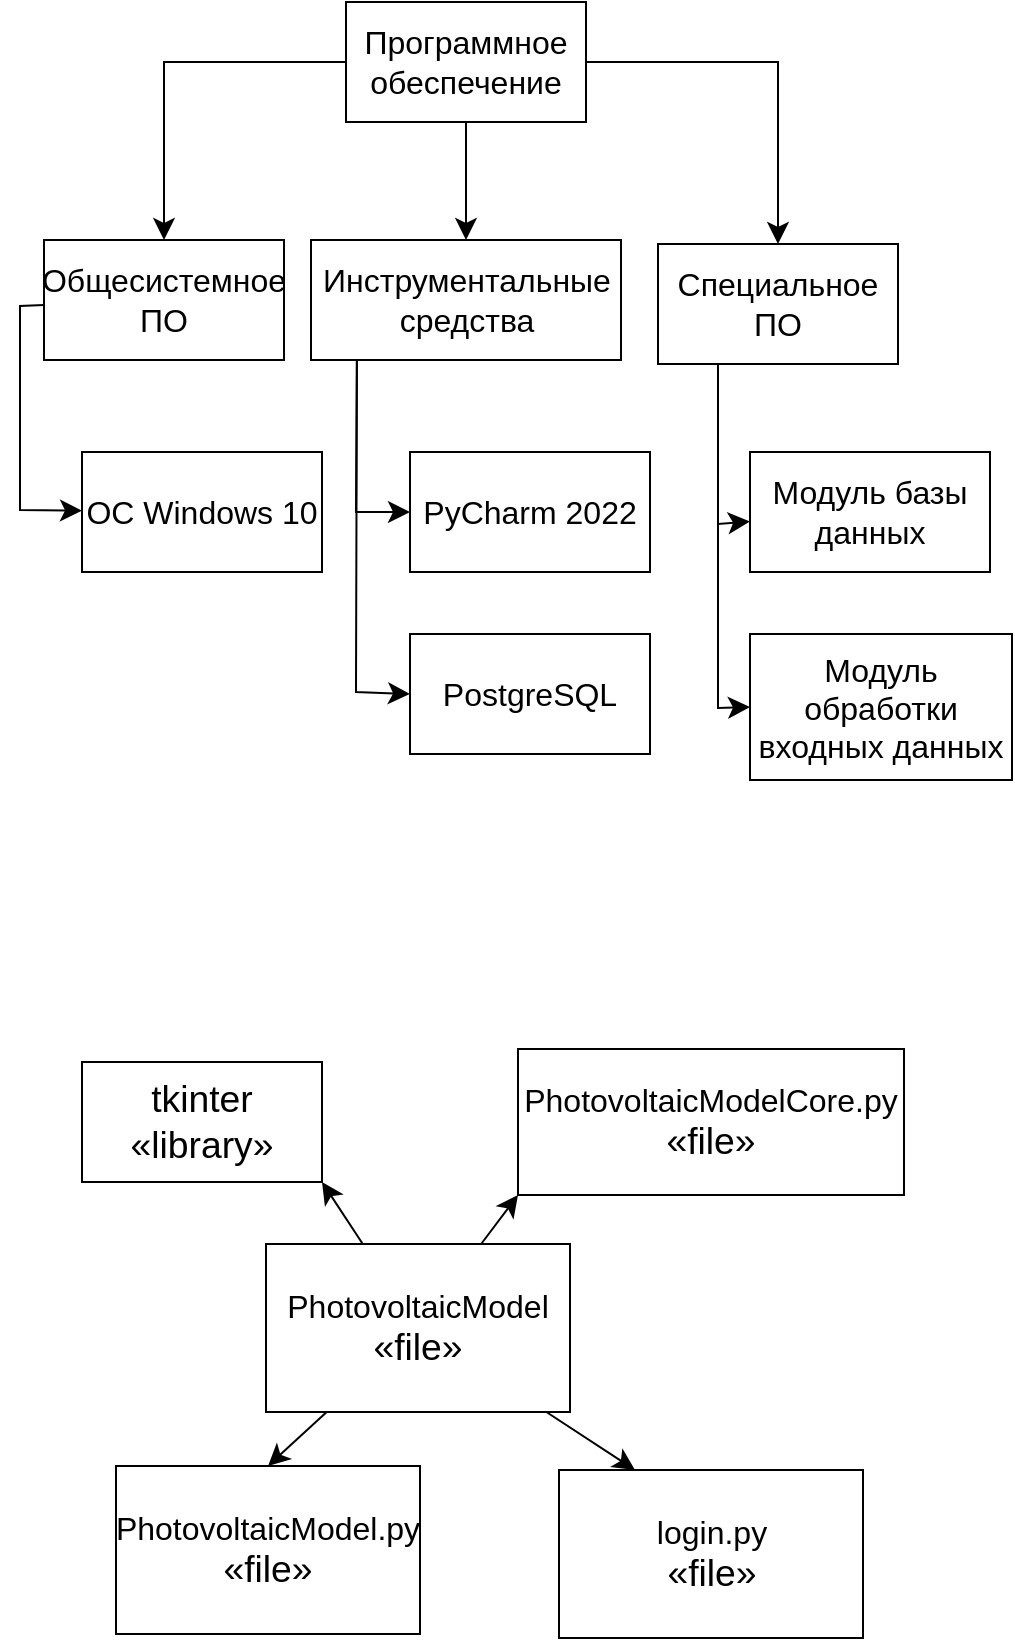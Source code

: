 <mxfile version="22.1.4" type="github">
  <diagram name="Страница — 1" id="VoEZJo4x_uYEtXxC_7kK">
    <mxGraphModel dx="480" dy="549" grid="0" gridSize="10" guides="1" tooltips="1" connect="1" arrows="1" fold="1" page="0" pageScale="1" pageWidth="827" pageHeight="1169" math="0" shadow="0">
      <root>
        <mxCell id="0" />
        <mxCell id="1" parent="0" />
        <mxCell id="uDlhfajTU3gqzJsvabU9-4" value="" style="edgeStyle=none;rounded=0;orthogonalLoop=1;jettySize=auto;html=1;fontSize=12;startSize=8;endSize=8;" edge="1" parent="1" source="uDlhfajTU3gqzJsvabU9-1" target="uDlhfajTU3gqzJsvabU9-3">
          <mxGeometry relative="1" as="geometry">
            <Array as="points">
              <mxPoint x="99" y="139" />
            </Array>
          </mxGeometry>
        </mxCell>
        <mxCell id="uDlhfajTU3gqzJsvabU9-6" value="" style="edgeStyle=none;curved=1;rounded=0;orthogonalLoop=1;jettySize=auto;html=1;fontSize=12;startSize=8;endSize=8;" edge="1" parent="1" source="uDlhfajTU3gqzJsvabU9-1" target="uDlhfajTU3gqzJsvabU9-5">
          <mxGeometry relative="1" as="geometry" />
        </mxCell>
        <mxCell id="uDlhfajTU3gqzJsvabU9-8" value="" style="edgeStyle=none;rounded=0;orthogonalLoop=1;jettySize=auto;html=1;fontSize=12;startSize=8;endSize=8;" edge="1" parent="1" source="uDlhfajTU3gqzJsvabU9-1" target="uDlhfajTU3gqzJsvabU9-7">
          <mxGeometry relative="1" as="geometry">
            <Array as="points">
              <mxPoint x="406" y="139" />
            </Array>
          </mxGeometry>
        </mxCell>
        <mxCell id="uDlhfajTU3gqzJsvabU9-1" value="Программное обеспечение" style="rounded=0;whiteSpace=wrap;html=1;fontSize=16;" vertex="1" parent="1">
          <mxGeometry x="190" y="109" width="120" height="60" as="geometry" />
        </mxCell>
        <mxCell id="uDlhfajTU3gqzJsvabU9-10" value="" style="edgeStyle=none;rounded=0;orthogonalLoop=1;jettySize=auto;html=1;fontSize=12;startSize=8;endSize=8;" edge="1" parent="1" source="uDlhfajTU3gqzJsvabU9-3" target="uDlhfajTU3gqzJsvabU9-9">
          <mxGeometry relative="1" as="geometry">
            <Array as="points">
              <mxPoint x="27" y="261" />
              <mxPoint x="27" y="363" />
            </Array>
          </mxGeometry>
        </mxCell>
        <mxCell id="uDlhfajTU3gqzJsvabU9-3" value="Общесистемное ПО" style="rounded=0;whiteSpace=wrap;html=1;fontSize=16;" vertex="1" parent="1">
          <mxGeometry x="39" y="228" width="120" height="60" as="geometry" />
        </mxCell>
        <mxCell id="uDlhfajTU3gqzJsvabU9-5" value="Инструментальные средства" style="whiteSpace=wrap;html=1;fontSize=16;rounded=0;" vertex="1" parent="1">
          <mxGeometry x="172.5" y="228" width="155" height="60" as="geometry" />
        </mxCell>
        <mxCell id="uDlhfajTU3gqzJsvabU9-7" value="Специальное ПО" style="whiteSpace=wrap;html=1;fontSize=16;rounded=0;" vertex="1" parent="1">
          <mxGeometry x="346" y="230" width="120" height="60" as="geometry" />
        </mxCell>
        <mxCell id="uDlhfajTU3gqzJsvabU9-9" value="ОС Windows 10" style="whiteSpace=wrap;html=1;fontSize=16;rounded=0;" vertex="1" parent="1">
          <mxGeometry x="58" y="334" width="120" height="60" as="geometry" />
        </mxCell>
        <mxCell id="uDlhfajTU3gqzJsvabU9-12" value="" style="endArrow=classic;html=1;rounded=0;fontSize=12;startSize=8;endSize=8;exitX=0.148;exitY=1.009;exitDx=0;exitDy=0;exitPerimeter=0;entryX=0;entryY=0.5;entryDx=0;entryDy=0;" edge="1" parent="1" source="uDlhfajTU3gqzJsvabU9-5" target="uDlhfajTU3gqzJsvabU9-13">
          <mxGeometry width="50" height="50" relative="1" as="geometry">
            <mxPoint x="202" y="306" as="sourcePoint" />
            <mxPoint x="195" y="391" as="targetPoint" />
            <Array as="points">
              <mxPoint x="195" y="364" />
            </Array>
          </mxGeometry>
        </mxCell>
        <mxCell id="uDlhfajTU3gqzJsvabU9-13" value="PyCharm 2022" style="rounded=0;whiteSpace=wrap;html=1;fontSize=16;" vertex="1" parent="1">
          <mxGeometry x="222" y="334" width="120" height="60" as="geometry" />
        </mxCell>
        <mxCell id="uDlhfajTU3gqzJsvabU9-15" value="" style="endArrow=classic;html=1;rounded=0;fontSize=12;startSize=8;endSize=8;exitX=0.148;exitY=1.007;exitDx=0;exitDy=0;exitPerimeter=0;entryX=0;entryY=0.5;entryDx=0;entryDy=0;" edge="1" parent="1" source="uDlhfajTU3gqzJsvabU9-5" target="uDlhfajTU3gqzJsvabU9-16">
          <mxGeometry width="50" height="50" relative="1" as="geometry">
            <mxPoint x="197" y="496" as="sourcePoint" />
            <mxPoint x="198" y="474" as="targetPoint" />
            <Array as="points">
              <mxPoint x="195" y="454" />
            </Array>
          </mxGeometry>
        </mxCell>
        <mxCell id="uDlhfajTU3gqzJsvabU9-16" value="PostgreSQL" style="rounded=0;whiteSpace=wrap;html=1;fontSize=16;" vertex="1" parent="1">
          <mxGeometry x="222" y="425" width="120" height="60" as="geometry" />
        </mxCell>
        <mxCell id="uDlhfajTU3gqzJsvabU9-18" value="" style="endArrow=classic;html=1;rounded=0;fontSize=12;startSize=8;endSize=8;exitX=0.25;exitY=1;exitDx=0;exitDy=0;" edge="1" parent="1" source="uDlhfajTU3gqzJsvabU9-7" target="uDlhfajTU3gqzJsvabU9-19">
          <mxGeometry width="50" height="50" relative="1" as="geometry">
            <mxPoint x="376" y="290" as="sourcePoint" />
            <mxPoint x="376" y="367" as="targetPoint" />
            <Array as="points">
              <mxPoint x="376" y="370" />
            </Array>
          </mxGeometry>
        </mxCell>
        <mxCell id="uDlhfajTU3gqzJsvabU9-19" value="Модуль базы данных" style="rounded=0;whiteSpace=wrap;html=1;fontSize=16;" vertex="1" parent="1">
          <mxGeometry x="392" y="334" width="120" height="60" as="geometry" />
        </mxCell>
        <mxCell id="uDlhfajTU3gqzJsvabU9-20" value="Модуль обработки входных данных" style="rounded=0;whiteSpace=wrap;html=1;fontSize=16;" vertex="1" parent="1">
          <mxGeometry x="392" y="425" width="131" height="73" as="geometry" />
        </mxCell>
        <mxCell id="uDlhfajTU3gqzJsvabU9-21" value="" style="endArrow=classic;html=1;rounded=0;fontSize=12;startSize=8;endSize=8;exitX=0.25;exitY=1;exitDx=0;exitDy=0;entryX=0;entryY=0.5;entryDx=0;entryDy=0;" edge="1" parent="1" source="uDlhfajTU3gqzJsvabU9-7" target="uDlhfajTU3gqzJsvabU9-20">
          <mxGeometry width="50" height="50" relative="1" as="geometry">
            <mxPoint x="331" y="554" as="sourcePoint" />
            <mxPoint x="381" y="504" as="targetPoint" />
            <Array as="points">
              <mxPoint x="376" y="462" />
            </Array>
          </mxGeometry>
        </mxCell>
        <mxCell id="uDlhfajTU3gqzJsvabU9-29" style="edgeStyle=none;curved=1;rounded=0;orthogonalLoop=1;jettySize=auto;html=1;entryX=1;entryY=1;entryDx=0;entryDy=0;fontSize=12;startSize=8;endSize=8;" edge="1" parent="1" source="uDlhfajTU3gqzJsvabU9-23" target="uDlhfajTU3gqzJsvabU9-25">
          <mxGeometry relative="1" as="geometry" />
        </mxCell>
        <mxCell id="uDlhfajTU3gqzJsvabU9-30" style="edgeStyle=none;curved=1;rounded=0;orthogonalLoop=1;jettySize=auto;html=1;entryX=0;entryY=1;entryDx=0;entryDy=0;fontSize=12;startSize=8;endSize=8;" edge="1" parent="1" source="uDlhfajTU3gqzJsvabU9-23" target="uDlhfajTU3gqzJsvabU9-26">
          <mxGeometry relative="1" as="geometry" />
        </mxCell>
        <mxCell id="uDlhfajTU3gqzJsvabU9-31" style="edgeStyle=none;curved=1;rounded=0;orthogonalLoop=1;jettySize=auto;html=1;entryX=0.5;entryY=0;entryDx=0;entryDy=0;fontSize=12;startSize=8;endSize=8;" edge="1" parent="1" source="uDlhfajTU3gqzJsvabU9-23" target="uDlhfajTU3gqzJsvabU9-28">
          <mxGeometry relative="1" as="geometry" />
        </mxCell>
        <mxCell id="uDlhfajTU3gqzJsvabU9-32" style="edgeStyle=none;curved=1;rounded=0;orthogonalLoop=1;jettySize=auto;html=1;entryX=0.25;entryY=0;entryDx=0;entryDy=0;fontSize=12;startSize=8;endSize=8;" edge="1" parent="1" source="uDlhfajTU3gqzJsvabU9-23" target="uDlhfajTU3gqzJsvabU9-27">
          <mxGeometry relative="1" as="geometry" />
        </mxCell>
        <mxCell id="uDlhfajTU3gqzJsvabU9-23" value="PhotovoltaicModel&lt;br&gt;&lt;span class=&quot;a&quot;&gt;&lt;span style=&quot;font-size:14.0pt;&lt;br/&gt;line-height:150%;mso-fareast-font-family:Calibri;mso-fareast-theme-font:minor-latin;&lt;br/&gt;mso-ansi-language:RU;mso-fareast-language:EN-US;mso-bidi-language:AR-SA&quot;&gt;«file»&lt;/span&gt;&lt;/span&gt;" style="rounded=0;whiteSpace=wrap;html=1;fontSize=16;" vertex="1" parent="1">
          <mxGeometry x="150" y="730" width="152" height="84" as="geometry" />
        </mxCell>
        <mxCell id="uDlhfajTU3gqzJsvabU9-25" value="&lt;span class=&quot;a&quot;&gt;&lt;span style=&quot;font-size:14.0pt;&lt;br/&gt;line-height:150%;mso-fareast-font-family:Calibri;mso-fareast-theme-font:minor-latin;&lt;br/&gt;mso-ansi-language:RU;mso-fareast-language:EN-US;mso-bidi-language:AR-SA&quot;&gt;tkinter&lt;br&gt;«library»&lt;/span&gt;&lt;/span&gt;" style="rounded=0;whiteSpace=wrap;html=1;fontSize=16;" vertex="1" parent="1">
          <mxGeometry x="58" y="639" width="120" height="60" as="geometry" />
        </mxCell>
        <mxCell id="uDlhfajTU3gqzJsvabU9-26" value="&lt;span class=&quot;a&quot;&gt;PhotovoltaicModelCore.py&lt;br&gt;&lt;span style=&quot;font-size:14.0pt;&lt;br/&gt;line-height:150%;mso-fareast-font-family:Calibri;mso-fareast-theme-font:minor-latin;&lt;br/&gt;mso-ansi-language:RU;mso-fareast-language:EN-US;mso-bidi-language:AR-SA&quot;&gt;«file»&lt;/span&gt;&lt;/span&gt;" style="rounded=0;whiteSpace=wrap;html=1;fontSize=16;" vertex="1" parent="1">
          <mxGeometry x="276" y="632.5" width="193" height="73" as="geometry" />
        </mxCell>
        <mxCell id="uDlhfajTU3gqzJsvabU9-27" value="login.py&lt;br&gt;&lt;span class=&quot;a&quot;&gt;&lt;span style=&quot;font-size:14.0pt;&lt;br/&gt;line-height:150%;mso-fareast-font-family:Calibri;mso-fareast-theme-font:minor-latin;&lt;br/&gt;mso-ansi-language:RU;mso-fareast-language:EN-US;mso-bidi-language:AR-SA&quot;&gt;«file»&lt;/span&gt;&lt;/span&gt;" style="rounded=0;whiteSpace=wrap;html=1;fontSize=16;" vertex="1" parent="1">
          <mxGeometry x="296.5" y="843" width="152" height="84" as="geometry" />
        </mxCell>
        <mxCell id="uDlhfajTU3gqzJsvabU9-28" value="PhotovoltaicModel.py&lt;br&gt;&lt;span class=&quot;a&quot;&gt;&lt;span style=&quot;font-size:14.0pt;&lt;br/&gt;line-height:150%;mso-fareast-font-family:Calibri;mso-fareast-theme-font:minor-latin;&lt;br/&gt;mso-ansi-language:RU;mso-fareast-language:EN-US;mso-bidi-language:AR-SA&quot;&gt;«file»&lt;/span&gt;&lt;/span&gt;" style="rounded=0;whiteSpace=wrap;html=1;fontSize=16;" vertex="1" parent="1">
          <mxGeometry x="75" y="841" width="152" height="84" as="geometry" />
        </mxCell>
      </root>
    </mxGraphModel>
  </diagram>
</mxfile>
